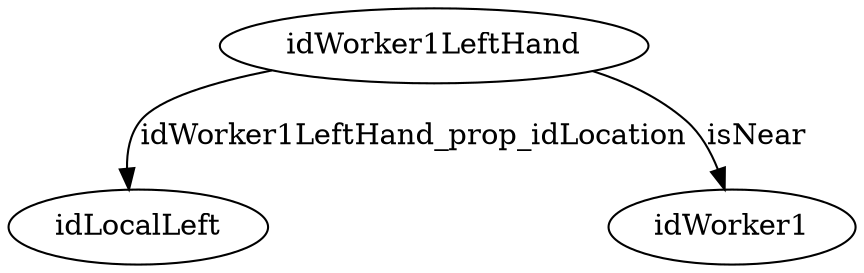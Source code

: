 strict digraph  {
idWorker1LeftHand [node_type=entity_node];
idLocalLeft [node_type=property_node];
idWorker1 [node_type=entity_node];
idWorker1LeftHand -> idLocalLeft  [edge_type=property, label=idWorker1LeftHand_prop_idLocation];
idWorker1LeftHand -> idWorker1  [edge_type=relationship, label=isNear];
}
